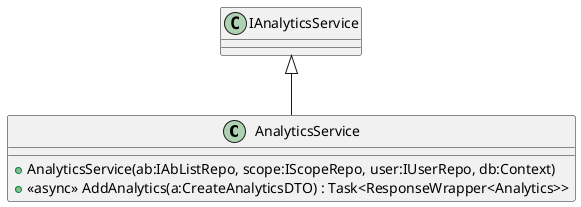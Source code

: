 @startuml
class AnalyticsService {
    + AnalyticsService(ab:IAbListRepo, scope:IScopeRepo, user:IUserRepo, db:Context)
    + <<async>> AddAnalytics(a:CreateAnalyticsDTO) : Task<ResponseWrapper<Analytics>>
}
IAnalyticsService <|-- AnalyticsService
@enduml
